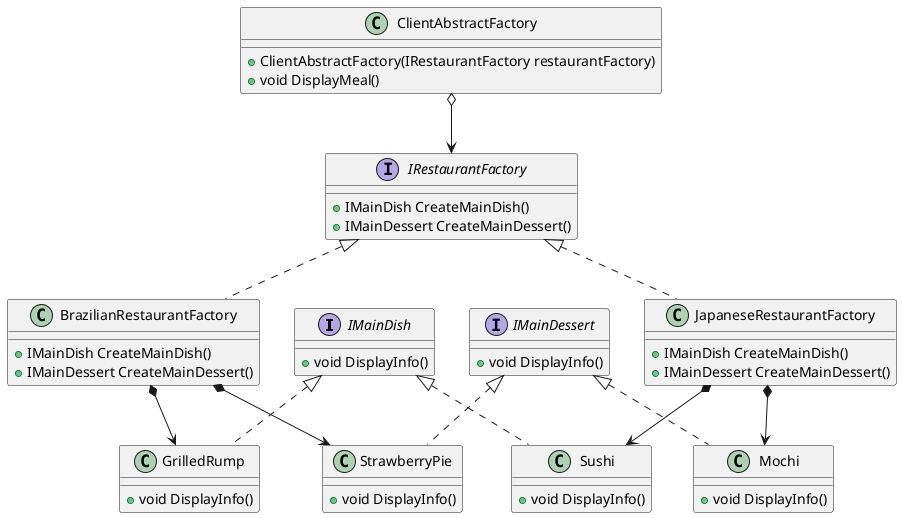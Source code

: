 ﻿@startuml

interface IMainDish {
   +void DisplayInfo()
}

interface IMainDessert {
   +void DisplayInfo()
}

interface IRestaurantFactory {
   +IMainDish CreateMainDish()
   +IMainDessert CreateMainDessert()
}

class GrilledRump {
   +void DisplayInfo()
}

class StrawberryPie {
   +void DisplayInfo()
}

class Sushi {
   +void DisplayInfo()
}

class Mochi {
   +void DisplayInfo()
}

class BrazilianRestaurantFactory {
   +IMainDish CreateMainDish()
   +IMainDessert CreateMainDessert()
}

class JapaneseRestaurantFactory {
   +IMainDish CreateMainDish()
   +IMainDessert CreateMainDessert()
}

class ClientAbstractFactory {
   +ClientAbstractFactory(IRestaurantFactory restaurantFactory)
   +void DisplayMeal()
}

IMainDish <|.. GrilledRump
IMainDish <|.. Sushi
IMainDessert <|.. StrawberryPie
IMainDessert <|.. Mochi
IRestaurantFactory <|.. BrazilianRestaurantFactory
IRestaurantFactory <|.. JapaneseRestaurantFactory
ClientAbstractFactory o--> IRestaurantFactory

BrazilianRestaurantFactory *--> GrilledRump
BrazilianRestaurantFactory *--> StrawberryPie
JapaneseRestaurantFactory *--> Sushi
JapaneseRestaurantFactory *--> Mochi

@enduml